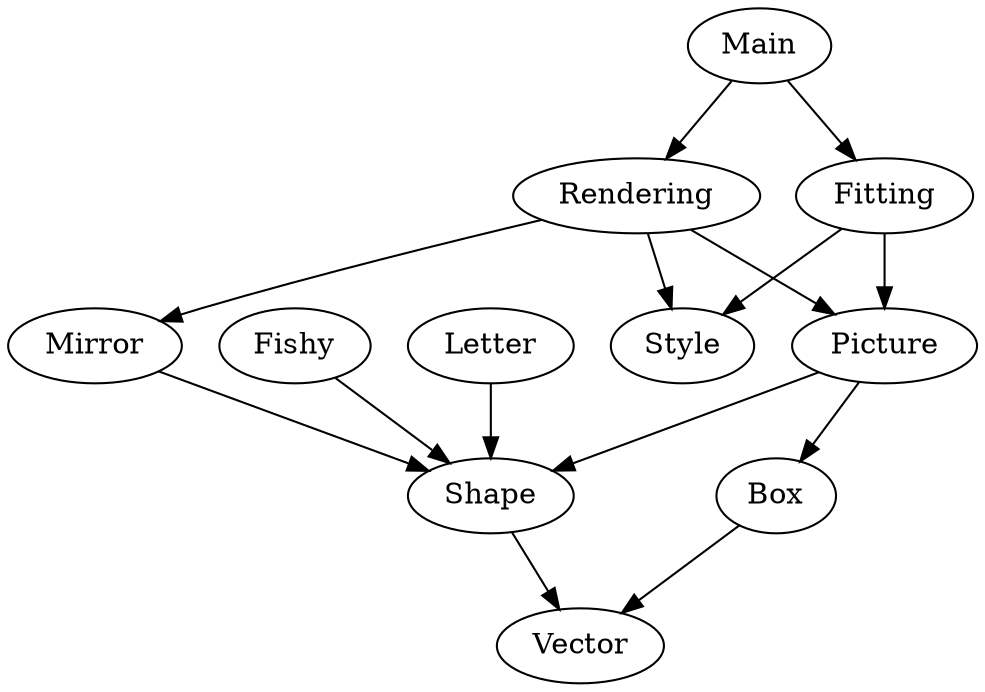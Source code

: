 digraph dependencies {
  Rendering -> Picture -> Shape -> Vector;
  Rendering -> Mirror -> Shape;
  Fishy -> Shape;
  Letter -> Shape;
  Fitting -> Picture -> Box -> Vector;
  Main -> Fitting -> Style;
  Main -> Rendering -> Style;
}

